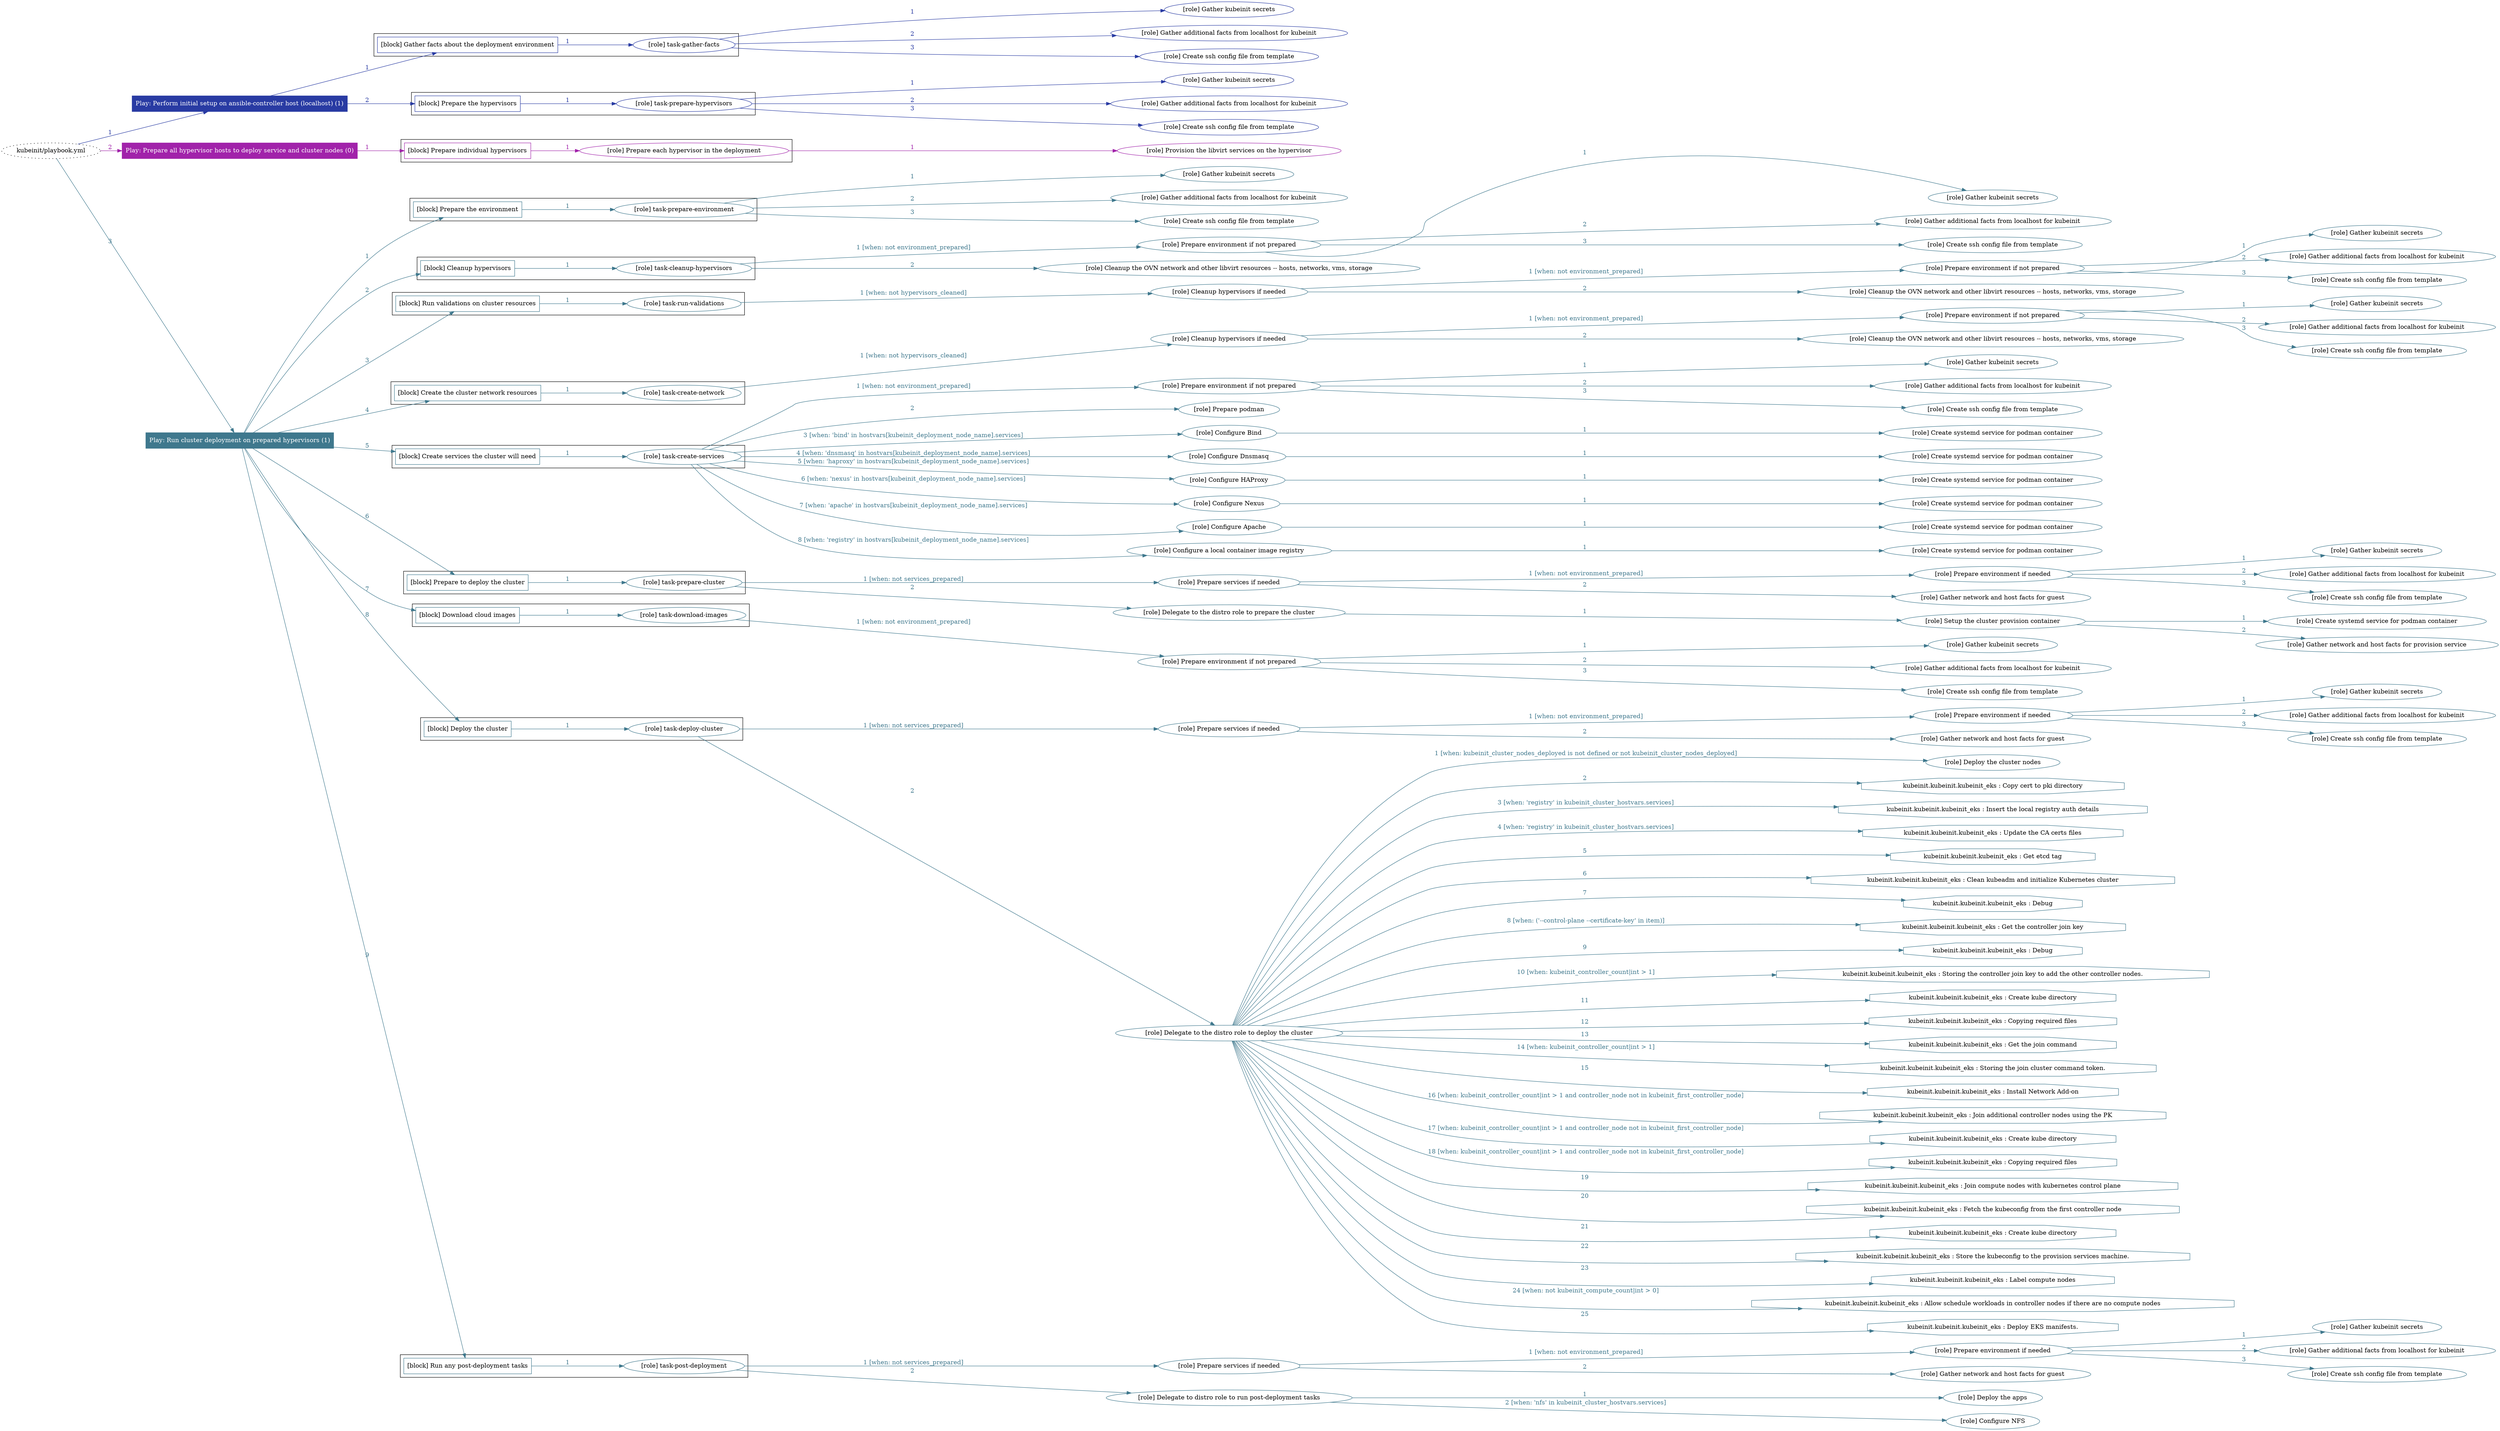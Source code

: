 digraph {
	graph [concentrate=true ordering=in rankdir=LR ratio=fill]
	edge [esep=5 sep=10]
	"kubeinit/playbook.yml" [id=root_node style=dotted]
	play_704953f3 [label="Play: Perform initial setup on ansible-controller host (localhost) (1)" color="#293ba3" fontcolor="#ffffff" id=play_704953f3 shape=box style=filled tooltip=localhost]
	"kubeinit/playbook.yml" -> play_704953f3 [label="1 " color="#293ba3" fontcolor="#293ba3" id=edge_46a66a36 labeltooltip="1 " tooltip="1 "]
	subgraph "Gather kubeinit secrets" {
		role_e578ee6f [label="[role] Gather kubeinit secrets" color="#293ba3" id=role_e578ee6f tooltip="Gather kubeinit secrets"]
	}
	subgraph "Gather additional facts from localhost for kubeinit" {
		role_933ebde8 [label="[role] Gather additional facts from localhost for kubeinit" color="#293ba3" id=role_933ebde8 tooltip="Gather additional facts from localhost for kubeinit"]
	}
	subgraph "Create ssh config file from template" {
		role_2090fb08 [label="[role] Create ssh config file from template" color="#293ba3" id=role_2090fb08 tooltip="Create ssh config file from template"]
	}
	subgraph "task-gather-facts" {
		role_cac793c9 [label="[role] task-gather-facts" color="#293ba3" id=role_cac793c9 tooltip="task-gather-facts"]
		role_cac793c9 -> role_e578ee6f [label="1 " color="#293ba3" fontcolor="#293ba3" id=edge_cf8e14df labeltooltip="1 " tooltip="1 "]
		role_cac793c9 -> role_933ebde8 [label="2 " color="#293ba3" fontcolor="#293ba3" id=edge_e880fc18 labeltooltip="2 " tooltip="2 "]
		role_cac793c9 -> role_2090fb08 [label="3 " color="#293ba3" fontcolor="#293ba3" id=edge_0fb18bcf labeltooltip="3 " tooltip="3 "]
	}
	subgraph "Gather kubeinit secrets" {
		role_0d64df18 [label="[role] Gather kubeinit secrets" color="#293ba3" id=role_0d64df18 tooltip="Gather kubeinit secrets"]
	}
	subgraph "Gather additional facts from localhost for kubeinit" {
		role_cf729e85 [label="[role] Gather additional facts from localhost for kubeinit" color="#293ba3" id=role_cf729e85 tooltip="Gather additional facts from localhost for kubeinit"]
	}
	subgraph "Create ssh config file from template" {
		role_d8ffea5d [label="[role] Create ssh config file from template" color="#293ba3" id=role_d8ffea5d tooltip="Create ssh config file from template"]
	}
	subgraph "task-prepare-hypervisors" {
		role_b52e2542 [label="[role] task-prepare-hypervisors" color="#293ba3" id=role_b52e2542 tooltip="task-prepare-hypervisors"]
		role_b52e2542 -> role_0d64df18 [label="1 " color="#293ba3" fontcolor="#293ba3" id=edge_f57bb362 labeltooltip="1 " tooltip="1 "]
		role_b52e2542 -> role_cf729e85 [label="2 " color="#293ba3" fontcolor="#293ba3" id=edge_2d4bad26 labeltooltip="2 " tooltip="2 "]
		role_b52e2542 -> role_d8ffea5d [label="3 " color="#293ba3" fontcolor="#293ba3" id=edge_5e2b7bff labeltooltip="3 " tooltip="3 "]
	}
	subgraph "Play: Perform initial setup on ansible-controller host (localhost) (1)" {
		play_704953f3 -> block_61db4b1b [label=1 color="#293ba3" fontcolor="#293ba3" id=edge_2c9fe30c labeltooltip=1 tooltip=1]
		subgraph cluster_block_61db4b1b {
			block_61db4b1b [label="[block] Gather facts about the deployment environment" color="#293ba3" id=block_61db4b1b labeltooltip="Gather facts about the deployment environment" shape=box tooltip="Gather facts about the deployment environment"]
			block_61db4b1b -> role_cac793c9 [label="1 " color="#293ba3" fontcolor="#293ba3" id=edge_a7f27512 labeltooltip="1 " tooltip="1 "]
		}
		play_704953f3 -> block_404efa82 [label=2 color="#293ba3" fontcolor="#293ba3" id=edge_17d5b74e labeltooltip=2 tooltip=2]
		subgraph cluster_block_404efa82 {
			block_404efa82 [label="[block] Prepare the hypervisors" color="#293ba3" id=block_404efa82 labeltooltip="Prepare the hypervisors" shape=box tooltip="Prepare the hypervisors"]
			block_404efa82 -> role_b52e2542 [label="1 " color="#293ba3" fontcolor="#293ba3" id=edge_01ae4b40 labeltooltip="1 " tooltip="1 "]
		}
	}
	play_4deb8d9a [label="Play: Prepare all hypervisor hosts to deploy service and cluster nodes (0)" color="#a122aa" fontcolor="#ffffff" id=play_4deb8d9a shape=box style=filled tooltip="Play: Prepare all hypervisor hosts to deploy service and cluster nodes (0)"]
	"kubeinit/playbook.yml" -> play_4deb8d9a [label="2 " color="#a122aa" fontcolor="#a122aa" id=edge_58b68dd4 labeltooltip="2 " tooltip="2 "]
	subgraph "Provision the libvirt services on the hypervisor" {
		role_c3083a6e [label="[role] Provision the libvirt services on the hypervisor" color="#a122aa" id=role_c3083a6e tooltip="Provision the libvirt services on the hypervisor"]
	}
	subgraph "Prepare each hypervisor in the deployment" {
		role_f706e01a [label="[role] Prepare each hypervisor in the deployment" color="#a122aa" id=role_f706e01a tooltip="Prepare each hypervisor in the deployment"]
		role_f706e01a -> role_c3083a6e [label="1 " color="#a122aa" fontcolor="#a122aa" id=edge_73fe9534 labeltooltip="1 " tooltip="1 "]
	}
	subgraph "Play: Prepare all hypervisor hosts to deploy service and cluster nodes (0)" {
		play_4deb8d9a -> block_409bd8c8 [label=1 color="#a122aa" fontcolor="#a122aa" id=edge_159fc861 labeltooltip=1 tooltip=1]
		subgraph cluster_block_409bd8c8 {
			block_409bd8c8 [label="[block] Prepare individual hypervisors" color="#a122aa" id=block_409bd8c8 labeltooltip="Prepare individual hypervisors" shape=box tooltip="Prepare individual hypervisors"]
			block_409bd8c8 -> role_f706e01a [label="1 " color="#a122aa" fontcolor="#a122aa" id=edge_667ad19b labeltooltip="1 " tooltip="1 "]
		}
	}
	play_236b0848 [label="Play: Run cluster deployment on prepared hypervisors (1)" color="#3f788d" fontcolor="#ffffff" id=play_236b0848 shape=box style=filled tooltip=localhost]
	"kubeinit/playbook.yml" -> play_236b0848 [label="3 " color="#3f788d" fontcolor="#3f788d" id=edge_7e402d79 labeltooltip="3 " tooltip="3 "]
	subgraph "Gather kubeinit secrets" {
		role_8acebaab [label="[role] Gather kubeinit secrets" color="#3f788d" id=role_8acebaab tooltip="Gather kubeinit secrets"]
	}
	subgraph "Gather additional facts from localhost for kubeinit" {
		role_c4d8e763 [label="[role] Gather additional facts from localhost for kubeinit" color="#3f788d" id=role_c4d8e763 tooltip="Gather additional facts from localhost for kubeinit"]
	}
	subgraph "Create ssh config file from template" {
		role_7ed8ca1f [label="[role] Create ssh config file from template" color="#3f788d" id=role_7ed8ca1f tooltip="Create ssh config file from template"]
	}
	subgraph "task-prepare-environment" {
		role_4f2fd010 [label="[role] task-prepare-environment" color="#3f788d" id=role_4f2fd010 tooltip="task-prepare-environment"]
		role_4f2fd010 -> role_8acebaab [label="1 " color="#3f788d" fontcolor="#3f788d" id=edge_a435458d labeltooltip="1 " tooltip="1 "]
		role_4f2fd010 -> role_c4d8e763 [label="2 " color="#3f788d" fontcolor="#3f788d" id=edge_ef9f86aa labeltooltip="2 " tooltip="2 "]
		role_4f2fd010 -> role_7ed8ca1f [label="3 " color="#3f788d" fontcolor="#3f788d" id=edge_15d69b41 labeltooltip="3 " tooltip="3 "]
	}
	subgraph "Gather kubeinit secrets" {
		role_84d72426 [label="[role] Gather kubeinit secrets" color="#3f788d" id=role_84d72426 tooltip="Gather kubeinit secrets"]
	}
	subgraph "Gather additional facts from localhost for kubeinit" {
		role_4f6b0dd9 [label="[role] Gather additional facts from localhost for kubeinit" color="#3f788d" id=role_4f6b0dd9 tooltip="Gather additional facts from localhost for kubeinit"]
	}
	subgraph "Create ssh config file from template" {
		role_9026a306 [label="[role] Create ssh config file from template" color="#3f788d" id=role_9026a306 tooltip="Create ssh config file from template"]
	}
	subgraph "Prepare environment if not prepared" {
		role_ba39a7da [label="[role] Prepare environment if not prepared" color="#3f788d" id=role_ba39a7da tooltip="Prepare environment if not prepared"]
		role_ba39a7da -> role_84d72426 [label="1 " color="#3f788d" fontcolor="#3f788d" id=edge_ed7eb72c labeltooltip="1 " tooltip="1 "]
		role_ba39a7da -> role_4f6b0dd9 [label="2 " color="#3f788d" fontcolor="#3f788d" id=edge_ab5f6ed0 labeltooltip="2 " tooltip="2 "]
		role_ba39a7da -> role_9026a306 [label="3 " color="#3f788d" fontcolor="#3f788d" id=edge_3f613eff labeltooltip="3 " tooltip="3 "]
	}
	subgraph "Cleanup the OVN network and other libvirt resources -- hosts, networks, vms, storage" {
		role_8160d26d [label="[role] Cleanup the OVN network and other libvirt resources -- hosts, networks, vms, storage" color="#3f788d" id=role_8160d26d tooltip="Cleanup the OVN network and other libvirt resources -- hosts, networks, vms, storage"]
	}
	subgraph "task-cleanup-hypervisors" {
		role_1003709e [label="[role] task-cleanup-hypervisors" color="#3f788d" id=role_1003709e tooltip="task-cleanup-hypervisors"]
		role_1003709e -> role_ba39a7da [label="1 [when: not environment_prepared]" color="#3f788d" fontcolor="#3f788d" id=edge_28839082 labeltooltip="1 [when: not environment_prepared]" tooltip="1 [when: not environment_prepared]"]
		role_1003709e -> role_8160d26d [label="2 " color="#3f788d" fontcolor="#3f788d" id=edge_454e0df8 labeltooltip="2 " tooltip="2 "]
	}
	subgraph "Gather kubeinit secrets" {
		role_4988bc7a [label="[role] Gather kubeinit secrets" color="#3f788d" id=role_4988bc7a tooltip="Gather kubeinit secrets"]
	}
	subgraph "Gather additional facts from localhost for kubeinit" {
		role_a1e5de5b [label="[role] Gather additional facts from localhost for kubeinit" color="#3f788d" id=role_a1e5de5b tooltip="Gather additional facts from localhost for kubeinit"]
	}
	subgraph "Create ssh config file from template" {
		role_2a2448a6 [label="[role] Create ssh config file from template" color="#3f788d" id=role_2a2448a6 tooltip="Create ssh config file from template"]
	}
	subgraph "Prepare environment if not prepared" {
		role_c3a61749 [label="[role] Prepare environment if not prepared" color="#3f788d" id=role_c3a61749 tooltip="Prepare environment if not prepared"]
		role_c3a61749 -> role_4988bc7a [label="1 " color="#3f788d" fontcolor="#3f788d" id=edge_4c5a437b labeltooltip="1 " tooltip="1 "]
		role_c3a61749 -> role_a1e5de5b [label="2 " color="#3f788d" fontcolor="#3f788d" id=edge_5ee99bb0 labeltooltip="2 " tooltip="2 "]
		role_c3a61749 -> role_2a2448a6 [label="3 " color="#3f788d" fontcolor="#3f788d" id=edge_3c401406 labeltooltip="3 " tooltip="3 "]
	}
	subgraph "Cleanup the OVN network and other libvirt resources -- hosts, networks, vms, storage" {
		role_c6e78770 [label="[role] Cleanup the OVN network and other libvirt resources -- hosts, networks, vms, storage" color="#3f788d" id=role_c6e78770 tooltip="Cleanup the OVN network and other libvirt resources -- hosts, networks, vms, storage"]
	}
	subgraph "Cleanup hypervisors if needed" {
		role_9b5a7380 [label="[role] Cleanup hypervisors if needed" color="#3f788d" id=role_9b5a7380 tooltip="Cleanup hypervisors if needed"]
		role_9b5a7380 -> role_c3a61749 [label="1 [when: not environment_prepared]" color="#3f788d" fontcolor="#3f788d" id=edge_5324d703 labeltooltip="1 [when: not environment_prepared]" tooltip="1 [when: not environment_prepared]"]
		role_9b5a7380 -> role_c6e78770 [label="2 " color="#3f788d" fontcolor="#3f788d" id=edge_8af9f9ea labeltooltip="2 " tooltip="2 "]
	}
	subgraph "task-run-validations" {
		role_6c515745 [label="[role] task-run-validations" color="#3f788d" id=role_6c515745 tooltip="task-run-validations"]
		role_6c515745 -> role_9b5a7380 [label="1 [when: not hypervisors_cleaned]" color="#3f788d" fontcolor="#3f788d" id=edge_c1b85149 labeltooltip="1 [when: not hypervisors_cleaned]" tooltip="1 [when: not hypervisors_cleaned]"]
	}
	subgraph "Gather kubeinit secrets" {
		role_8bcc68f5 [label="[role] Gather kubeinit secrets" color="#3f788d" id=role_8bcc68f5 tooltip="Gather kubeinit secrets"]
	}
	subgraph "Gather additional facts from localhost for kubeinit" {
		role_c1df6a48 [label="[role] Gather additional facts from localhost for kubeinit" color="#3f788d" id=role_c1df6a48 tooltip="Gather additional facts from localhost for kubeinit"]
	}
	subgraph "Create ssh config file from template" {
		role_ace28f1c [label="[role] Create ssh config file from template" color="#3f788d" id=role_ace28f1c tooltip="Create ssh config file from template"]
	}
	subgraph "Prepare environment if not prepared" {
		role_fa7c9c10 [label="[role] Prepare environment if not prepared" color="#3f788d" id=role_fa7c9c10 tooltip="Prepare environment if not prepared"]
		role_fa7c9c10 -> role_8bcc68f5 [label="1 " color="#3f788d" fontcolor="#3f788d" id=edge_9e7bc451 labeltooltip="1 " tooltip="1 "]
		role_fa7c9c10 -> role_c1df6a48 [label="2 " color="#3f788d" fontcolor="#3f788d" id=edge_237add49 labeltooltip="2 " tooltip="2 "]
		role_fa7c9c10 -> role_ace28f1c [label="3 " color="#3f788d" fontcolor="#3f788d" id=edge_fb74773d labeltooltip="3 " tooltip="3 "]
	}
	subgraph "Cleanup the OVN network and other libvirt resources -- hosts, networks, vms, storage" {
		role_3fe91ff2 [label="[role] Cleanup the OVN network and other libvirt resources -- hosts, networks, vms, storage" color="#3f788d" id=role_3fe91ff2 tooltip="Cleanup the OVN network and other libvirt resources -- hosts, networks, vms, storage"]
	}
	subgraph "Cleanup hypervisors if needed" {
		role_e7a07edc [label="[role] Cleanup hypervisors if needed" color="#3f788d" id=role_e7a07edc tooltip="Cleanup hypervisors if needed"]
		role_e7a07edc -> role_fa7c9c10 [label="1 [when: not environment_prepared]" color="#3f788d" fontcolor="#3f788d" id=edge_5bdfb42b labeltooltip="1 [when: not environment_prepared]" tooltip="1 [when: not environment_prepared]"]
		role_e7a07edc -> role_3fe91ff2 [label="2 " color="#3f788d" fontcolor="#3f788d" id=edge_8da2eacd labeltooltip="2 " tooltip="2 "]
	}
	subgraph "task-create-network" {
		role_23b794d0 [label="[role] task-create-network" color="#3f788d" id=role_23b794d0 tooltip="task-create-network"]
		role_23b794d0 -> role_e7a07edc [label="1 [when: not hypervisors_cleaned]" color="#3f788d" fontcolor="#3f788d" id=edge_bfadaedc labeltooltip="1 [when: not hypervisors_cleaned]" tooltip="1 [when: not hypervisors_cleaned]"]
	}
	subgraph "Gather kubeinit secrets" {
		role_8a8ee8fe [label="[role] Gather kubeinit secrets" color="#3f788d" id=role_8a8ee8fe tooltip="Gather kubeinit secrets"]
	}
	subgraph "Gather additional facts from localhost for kubeinit" {
		role_065e08c9 [label="[role] Gather additional facts from localhost for kubeinit" color="#3f788d" id=role_065e08c9 tooltip="Gather additional facts from localhost for kubeinit"]
	}
	subgraph "Create ssh config file from template" {
		role_925e5076 [label="[role] Create ssh config file from template" color="#3f788d" id=role_925e5076 tooltip="Create ssh config file from template"]
	}
	subgraph "Prepare environment if not prepared" {
		role_5ce17089 [label="[role] Prepare environment if not prepared" color="#3f788d" id=role_5ce17089 tooltip="Prepare environment if not prepared"]
		role_5ce17089 -> role_8a8ee8fe [label="1 " color="#3f788d" fontcolor="#3f788d" id=edge_05ea74c0 labeltooltip="1 " tooltip="1 "]
		role_5ce17089 -> role_065e08c9 [label="2 " color="#3f788d" fontcolor="#3f788d" id=edge_15421ba5 labeltooltip="2 " tooltip="2 "]
		role_5ce17089 -> role_925e5076 [label="3 " color="#3f788d" fontcolor="#3f788d" id=edge_c4cc1036 labeltooltip="3 " tooltip="3 "]
	}
	subgraph "Prepare podman" {
		role_344d3d7a [label="[role] Prepare podman" color="#3f788d" id=role_344d3d7a tooltip="Prepare podman"]
	}
	subgraph "Create systemd service for podman container" {
		role_b39686a7 [label="[role] Create systemd service for podman container" color="#3f788d" id=role_b39686a7 tooltip="Create systemd service for podman container"]
	}
	subgraph "Configure Bind" {
		role_6a6cc753 [label="[role] Configure Bind" color="#3f788d" id=role_6a6cc753 tooltip="Configure Bind"]
		role_6a6cc753 -> role_b39686a7 [label="1 " color="#3f788d" fontcolor="#3f788d" id=edge_5ebb9472 labeltooltip="1 " tooltip="1 "]
	}
	subgraph "Create systemd service for podman container" {
		role_ad95db41 [label="[role] Create systemd service for podman container" color="#3f788d" id=role_ad95db41 tooltip="Create systemd service for podman container"]
	}
	subgraph "Configure Dnsmasq" {
		role_b4add8ec [label="[role] Configure Dnsmasq" color="#3f788d" id=role_b4add8ec tooltip="Configure Dnsmasq"]
		role_b4add8ec -> role_ad95db41 [label="1 " color="#3f788d" fontcolor="#3f788d" id=edge_27ed9f1f labeltooltip="1 " tooltip="1 "]
	}
	subgraph "Create systemd service for podman container" {
		role_0c34d9b3 [label="[role] Create systemd service for podman container" color="#3f788d" id=role_0c34d9b3 tooltip="Create systemd service for podman container"]
	}
	subgraph "Configure HAProxy" {
		role_0071732b [label="[role] Configure HAProxy" color="#3f788d" id=role_0071732b tooltip="Configure HAProxy"]
		role_0071732b -> role_0c34d9b3 [label="1 " color="#3f788d" fontcolor="#3f788d" id=edge_b6c0e23f labeltooltip="1 " tooltip="1 "]
	}
	subgraph "Create systemd service for podman container" {
		role_55647277 [label="[role] Create systemd service for podman container" color="#3f788d" id=role_55647277 tooltip="Create systemd service for podman container"]
	}
	subgraph "Configure Nexus" {
		role_75a2e1c2 [label="[role] Configure Nexus" color="#3f788d" id=role_75a2e1c2 tooltip="Configure Nexus"]
		role_75a2e1c2 -> role_55647277 [label="1 " color="#3f788d" fontcolor="#3f788d" id=edge_2444e04c labeltooltip="1 " tooltip="1 "]
	}
	subgraph "Create systemd service for podman container" {
		role_187c8104 [label="[role] Create systemd service for podman container" color="#3f788d" id=role_187c8104 tooltip="Create systemd service for podman container"]
	}
	subgraph "Configure Apache" {
		role_7ee9b756 [label="[role] Configure Apache" color="#3f788d" id=role_7ee9b756 tooltip="Configure Apache"]
		role_7ee9b756 -> role_187c8104 [label="1 " color="#3f788d" fontcolor="#3f788d" id=edge_5a2ea92a labeltooltip="1 " tooltip="1 "]
	}
	subgraph "Create systemd service for podman container" {
		role_6b11bb5a [label="[role] Create systemd service for podman container" color="#3f788d" id=role_6b11bb5a tooltip="Create systemd service for podman container"]
	}
	subgraph "Configure a local container image registry" {
		role_09f51cbc [label="[role] Configure a local container image registry" color="#3f788d" id=role_09f51cbc tooltip="Configure a local container image registry"]
		role_09f51cbc -> role_6b11bb5a [label="1 " color="#3f788d" fontcolor="#3f788d" id=edge_9c229f3d labeltooltip="1 " tooltip="1 "]
	}
	subgraph "task-create-services" {
		role_652c636c [label="[role] task-create-services" color="#3f788d" id=role_652c636c tooltip="task-create-services"]
		role_652c636c -> role_5ce17089 [label="1 [when: not environment_prepared]" color="#3f788d" fontcolor="#3f788d" id=edge_58f8ddcb labeltooltip="1 [when: not environment_prepared]" tooltip="1 [when: not environment_prepared]"]
		role_652c636c -> role_344d3d7a [label="2 " color="#3f788d" fontcolor="#3f788d" id=edge_c97dcb28 labeltooltip="2 " tooltip="2 "]
		role_652c636c -> role_6a6cc753 [label="3 [when: 'bind' in hostvars[kubeinit_deployment_node_name].services]" color="#3f788d" fontcolor="#3f788d" id=edge_ba48b6ba labeltooltip="3 [when: 'bind' in hostvars[kubeinit_deployment_node_name].services]" tooltip="3 [when: 'bind' in hostvars[kubeinit_deployment_node_name].services]"]
		role_652c636c -> role_b4add8ec [label="4 [when: 'dnsmasq' in hostvars[kubeinit_deployment_node_name].services]" color="#3f788d" fontcolor="#3f788d" id=edge_e729e99c labeltooltip="4 [when: 'dnsmasq' in hostvars[kubeinit_deployment_node_name].services]" tooltip="4 [when: 'dnsmasq' in hostvars[kubeinit_deployment_node_name].services]"]
		role_652c636c -> role_0071732b [label="5 [when: 'haproxy' in hostvars[kubeinit_deployment_node_name].services]" color="#3f788d" fontcolor="#3f788d" id=edge_a0efed63 labeltooltip="5 [when: 'haproxy' in hostvars[kubeinit_deployment_node_name].services]" tooltip="5 [when: 'haproxy' in hostvars[kubeinit_deployment_node_name].services]"]
		role_652c636c -> role_75a2e1c2 [label="6 [when: 'nexus' in hostvars[kubeinit_deployment_node_name].services]" color="#3f788d" fontcolor="#3f788d" id=edge_bb57922b labeltooltip="6 [when: 'nexus' in hostvars[kubeinit_deployment_node_name].services]" tooltip="6 [when: 'nexus' in hostvars[kubeinit_deployment_node_name].services]"]
		role_652c636c -> role_7ee9b756 [label="7 [when: 'apache' in hostvars[kubeinit_deployment_node_name].services]" color="#3f788d" fontcolor="#3f788d" id=edge_bca082db labeltooltip="7 [when: 'apache' in hostvars[kubeinit_deployment_node_name].services]" tooltip="7 [when: 'apache' in hostvars[kubeinit_deployment_node_name].services]"]
		role_652c636c -> role_09f51cbc [label="8 [when: 'registry' in hostvars[kubeinit_deployment_node_name].services]" color="#3f788d" fontcolor="#3f788d" id=edge_eb098592 labeltooltip="8 [when: 'registry' in hostvars[kubeinit_deployment_node_name].services]" tooltip="8 [when: 'registry' in hostvars[kubeinit_deployment_node_name].services]"]
	}
	subgraph "Gather kubeinit secrets" {
		role_dd40e6b7 [label="[role] Gather kubeinit secrets" color="#3f788d" id=role_dd40e6b7 tooltip="Gather kubeinit secrets"]
	}
	subgraph "Gather additional facts from localhost for kubeinit" {
		role_533e158c [label="[role] Gather additional facts from localhost for kubeinit" color="#3f788d" id=role_533e158c tooltip="Gather additional facts from localhost for kubeinit"]
	}
	subgraph "Create ssh config file from template" {
		role_6d39aac2 [label="[role] Create ssh config file from template" color="#3f788d" id=role_6d39aac2 tooltip="Create ssh config file from template"]
	}
	subgraph "Prepare environment if needed" {
		role_01dc7976 [label="[role] Prepare environment if needed" color="#3f788d" id=role_01dc7976 tooltip="Prepare environment if needed"]
		role_01dc7976 -> role_dd40e6b7 [label="1 " color="#3f788d" fontcolor="#3f788d" id=edge_4162b7b4 labeltooltip="1 " tooltip="1 "]
		role_01dc7976 -> role_533e158c [label="2 " color="#3f788d" fontcolor="#3f788d" id=edge_f3a6a3c1 labeltooltip="2 " tooltip="2 "]
		role_01dc7976 -> role_6d39aac2 [label="3 " color="#3f788d" fontcolor="#3f788d" id=edge_46cad21e labeltooltip="3 " tooltip="3 "]
	}
	subgraph "Gather network and host facts for guest" {
		role_f2fb8e7f [label="[role] Gather network and host facts for guest" color="#3f788d" id=role_f2fb8e7f tooltip="Gather network and host facts for guest"]
	}
	subgraph "Prepare services if needed" {
		role_a2e0170a [label="[role] Prepare services if needed" color="#3f788d" id=role_a2e0170a tooltip="Prepare services if needed"]
		role_a2e0170a -> role_01dc7976 [label="1 [when: not environment_prepared]" color="#3f788d" fontcolor="#3f788d" id=edge_cd455d79 labeltooltip="1 [when: not environment_prepared]" tooltip="1 [when: not environment_prepared]"]
		role_a2e0170a -> role_f2fb8e7f [label="2 " color="#3f788d" fontcolor="#3f788d" id=edge_e7e54837 labeltooltip="2 " tooltip="2 "]
	}
	subgraph "Create systemd service for podman container" {
		role_560401f8 [label="[role] Create systemd service for podman container" color="#3f788d" id=role_560401f8 tooltip="Create systemd service for podman container"]
	}
	subgraph "Gather network and host facts for provision service" {
		role_65fba4e5 [label="[role] Gather network and host facts for provision service" color="#3f788d" id=role_65fba4e5 tooltip="Gather network and host facts for provision service"]
	}
	subgraph "Setup the cluster provision container" {
		role_8bbb7c1e [label="[role] Setup the cluster provision container" color="#3f788d" id=role_8bbb7c1e tooltip="Setup the cluster provision container"]
		role_8bbb7c1e -> role_560401f8 [label="1 " color="#3f788d" fontcolor="#3f788d" id=edge_b9bbe2b3 labeltooltip="1 " tooltip="1 "]
		role_8bbb7c1e -> role_65fba4e5 [label="2 " color="#3f788d" fontcolor="#3f788d" id=edge_f8a93198 labeltooltip="2 " tooltip="2 "]
	}
	subgraph "Delegate to the distro role to prepare the cluster" {
		role_639b91f8 [label="[role] Delegate to the distro role to prepare the cluster" color="#3f788d" id=role_639b91f8 tooltip="Delegate to the distro role to prepare the cluster"]
		role_639b91f8 -> role_8bbb7c1e [label="1 " color="#3f788d" fontcolor="#3f788d" id=edge_a74a5bc6 labeltooltip="1 " tooltip="1 "]
	}
	subgraph "task-prepare-cluster" {
		role_2656873f [label="[role] task-prepare-cluster" color="#3f788d" id=role_2656873f tooltip="task-prepare-cluster"]
		role_2656873f -> role_a2e0170a [label="1 [when: not services_prepared]" color="#3f788d" fontcolor="#3f788d" id=edge_23fb75db labeltooltip="1 [when: not services_prepared]" tooltip="1 [when: not services_prepared]"]
		role_2656873f -> role_639b91f8 [label="2 " color="#3f788d" fontcolor="#3f788d" id=edge_e24c0783 labeltooltip="2 " tooltip="2 "]
	}
	subgraph "Gather kubeinit secrets" {
		role_7b159499 [label="[role] Gather kubeinit secrets" color="#3f788d" id=role_7b159499 tooltip="Gather kubeinit secrets"]
	}
	subgraph "Gather additional facts from localhost for kubeinit" {
		role_47fddc60 [label="[role] Gather additional facts from localhost for kubeinit" color="#3f788d" id=role_47fddc60 tooltip="Gather additional facts from localhost for kubeinit"]
	}
	subgraph "Create ssh config file from template" {
		role_f22f0d81 [label="[role] Create ssh config file from template" color="#3f788d" id=role_f22f0d81 tooltip="Create ssh config file from template"]
	}
	subgraph "Prepare environment if not prepared" {
		role_adc9d7fa [label="[role] Prepare environment if not prepared" color="#3f788d" id=role_adc9d7fa tooltip="Prepare environment if not prepared"]
		role_adc9d7fa -> role_7b159499 [label="1 " color="#3f788d" fontcolor="#3f788d" id=edge_d9b4e6dd labeltooltip="1 " tooltip="1 "]
		role_adc9d7fa -> role_47fddc60 [label="2 " color="#3f788d" fontcolor="#3f788d" id=edge_b8871e9d labeltooltip="2 " tooltip="2 "]
		role_adc9d7fa -> role_f22f0d81 [label="3 " color="#3f788d" fontcolor="#3f788d" id=edge_6b1ae36d labeltooltip="3 " tooltip="3 "]
	}
	subgraph "task-download-images" {
		role_552cc431 [label="[role] task-download-images" color="#3f788d" id=role_552cc431 tooltip="task-download-images"]
		role_552cc431 -> role_adc9d7fa [label="1 [when: not environment_prepared]" color="#3f788d" fontcolor="#3f788d" id=edge_fb47f882 labeltooltip="1 [when: not environment_prepared]" tooltip="1 [when: not environment_prepared]"]
	}
	subgraph "Gather kubeinit secrets" {
		role_f2a90f91 [label="[role] Gather kubeinit secrets" color="#3f788d" id=role_f2a90f91 tooltip="Gather kubeinit secrets"]
	}
	subgraph "Gather additional facts from localhost for kubeinit" {
		role_d13bd701 [label="[role] Gather additional facts from localhost for kubeinit" color="#3f788d" id=role_d13bd701 tooltip="Gather additional facts from localhost for kubeinit"]
	}
	subgraph "Create ssh config file from template" {
		role_a28b6a2f [label="[role] Create ssh config file from template" color="#3f788d" id=role_a28b6a2f tooltip="Create ssh config file from template"]
	}
	subgraph "Prepare environment if needed" {
		role_130fa541 [label="[role] Prepare environment if needed" color="#3f788d" id=role_130fa541 tooltip="Prepare environment if needed"]
		role_130fa541 -> role_f2a90f91 [label="1 " color="#3f788d" fontcolor="#3f788d" id=edge_0029f578 labeltooltip="1 " tooltip="1 "]
		role_130fa541 -> role_d13bd701 [label="2 " color="#3f788d" fontcolor="#3f788d" id=edge_2269f35e labeltooltip="2 " tooltip="2 "]
		role_130fa541 -> role_a28b6a2f [label="3 " color="#3f788d" fontcolor="#3f788d" id=edge_4462365c labeltooltip="3 " tooltip="3 "]
	}
	subgraph "Gather network and host facts for guest" {
		role_f79689b3 [label="[role] Gather network and host facts for guest" color="#3f788d" id=role_f79689b3 tooltip="Gather network and host facts for guest"]
	}
	subgraph "Prepare services if needed" {
		role_7547d0a1 [label="[role] Prepare services if needed" color="#3f788d" id=role_7547d0a1 tooltip="Prepare services if needed"]
		role_7547d0a1 -> role_130fa541 [label="1 [when: not environment_prepared]" color="#3f788d" fontcolor="#3f788d" id=edge_27ad15cb labeltooltip="1 [when: not environment_prepared]" tooltip="1 [when: not environment_prepared]"]
		role_7547d0a1 -> role_f79689b3 [label="2 " color="#3f788d" fontcolor="#3f788d" id=edge_284475ae labeltooltip="2 " tooltip="2 "]
	}
	subgraph "Deploy the cluster nodes" {
		role_bec388de [label="[role] Deploy the cluster nodes" color="#3f788d" id=role_bec388de tooltip="Deploy the cluster nodes"]
	}
	subgraph "Delegate to the distro role to deploy the cluster" {
		role_ac82998b [label="[role] Delegate to the distro role to deploy the cluster" color="#3f788d" id=role_ac82998b tooltip="Delegate to the distro role to deploy the cluster"]
		role_ac82998b -> role_bec388de [label="1 [when: kubeinit_cluster_nodes_deployed is not defined or not kubeinit_cluster_nodes_deployed]" color="#3f788d" fontcolor="#3f788d" id=edge_448a1c5b labeltooltip="1 [when: kubeinit_cluster_nodes_deployed is not defined or not kubeinit_cluster_nodes_deployed]" tooltip="1 [when: kubeinit_cluster_nodes_deployed is not defined or not kubeinit_cluster_nodes_deployed]"]
		task_12e9f3ce [label="kubeinit.kubeinit.kubeinit_eks : Copy cert to pki directory" color="#3f788d" id=task_12e9f3ce shape=octagon tooltip="kubeinit.kubeinit.kubeinit_eks : Copy cert to pki directory"]
		role_ac82998b -> task_12e9f3ce [label="2 " color="#3f788d" fontcolor="#3f788d" id=edge_868488e2 labeltooltip="2 " tooltip="2 "]
		task_2a974173 [label="kubeinit.kubeinit.kubeinit_eks : Insert the local registry auth details" color="#3f788d" id=task_2a974173 shape=octagon tooltip="kubeinit.kubeinit.kubeinit_eks : Insert the local registry auth details"]
		role_ac82998b -> task_2a974173 [label="3 [when: 'registry' in kubeinit_cluster_hostvars.services]" color="#3f788d" fontcolor="#3f788d" id=edge_2fcab3d1 labeltooltip="3 [when: 'registry' in kubeinit_cluster_hostvars.services]" tooltip="3 [when: 'registry' in kubeinit_cluster_hostvars.services]"]
		task_6b2b9199 [label="kubeinit.kubeinit.kubeinit_eks : Update the CA certs files" color="#3f788d" id=task_6b2b9199 shape=octagon tooltip="kubeinit.kubeinit.kubeinit_eks : Update the CA certs files"]
		role_ac82998b -> task_6b2b9199 [label="4 [when: 'registry' in kubeinit_cluster_hostvars.services]" color="#3f788d" fontcolor="#3f788d" id=edge_8bc2ce46 labeltooltip="4 [when: 'registry' in kubeinit_cluster_hostvars.services]" tooltip="4 [when: 'registry' in kubeinit_cluster_hostvars.services]"]
		task_e4271e99 [label="kubeinit.kubeinit.kubeinit_eks : Get etcd tag" color="#3f788d" id=task_e4271e99 shape=octagon tooltip="kubeinit.kubeinit.kubeinit_eks : Get etcd tag"]
		role_ac82998b -> task_e4271e99 [label="5 " color="#3f788d" fontcolor="#3f788d" id=edge_71496340 labeltooltip="5 " tooltip="5 "]
		task_5b102b31 [label="kubeinit.kubeinit.kubeinit_eks : Clean kubeadm and initialize Kubernetes cluster" color="#3f788d" id=task_5b102b31 shape=octagon tooltip="kubeinit.kubeinit.kubeinit_eks : Clean kubeadm and initialize Kubernetes cluster"]
		role_ac82998b -> task_5b102b31 [label="6 " color="#3f788d" fontcolor="#3f788d" id=edge_145805ce labeltooltip="6 " tooltip="6 "]
		task_f7b8749f [label="kubeinit.kubeinit.kubeinit_eks : Debug" color="#3f788d" id=task_f7b8749f shape=octagon tooltip="kubeinit.kubeinit.kubeinit_eks : Debug"]
		role_ac82998b -> task_f7b8749f [label="7 " color="#3f788d" fontcolor="#3f788d" id=edge_cdd466d5 labeltooltip="7 " tooltip="7 "]
		task_0f45a15b [label="kubeinit.kubeinit.kubeinit_eks : Get the controller join key" color="#3f788d" id=task_0f45a15b shape=octagon tooltip="kubeinit.kubeinit.kubeinit_eks : Get the controller join key"]
		role_ac82998b -> task_0f45a15b [label="8 [when: ('--control-plane --certificate-key' in item)]" color="#3f788d" fontcolor="#3f788d" id=edge_566e081e labeltooltip="8 [when: ('--control-plane --certificate-key' in item)]" tooltip="8 [when: ('--control-plane --certificate-key' in item)]"]
		task_c346c347 [label="kubeinit.kubeinit.kubeinit_eks : Debug" color="#3f788d" id=task_c346c347 shape=octagon tooltip="kubeinit.kubeinit.kubeinit_eks : Debug"]
		role_ac82998b -> task_c346c347 [label="9 " color="#3f788d" fontcolor="#3f788d" id=edge_6445eefe labeltooltip="9 " tooltip="9 "]
		task_5be27ffe [label="kubeinit.kubeinit.kubeinit_eks : Storing the controller join key to add the other controller nodes." color="#3f788d" id=task_5be27ffe shape=octagon tooltip="kubeinit.kubeinit.kubeinit_eks : Storing the controller join key to add the other controller nodes."]
		role_ac82998b -> task_5be27ffe [label="10 [when: kubeinit_controller_count|int > 1]" color="#3f788d" fontcolor="#3f788d" id=edge_4354581c labeltooltip="10 [when: kubeinit_controller_count|int > 1]" tooltip="10 [when: kubeinit_controller_count|int > 1]"]
		task_402695f6 [label="kubeinit.kubeinit.kubeinit_eks : Create kube directory" color="#3f788d" id=task_402695f6 shape=octagon tooltip="kubeinit.kubeinit.kubeinit_eks : Create kube directory"]
		role_ac82998b -> task_402695f6 [label="11 " color="#3f788d" fontcolor="#3f788d" id=edge_4b36ece3 labeltooltip="11 " tooltip="11 "]
		task_933ce2f2 [label="kubeinit.kubeinit.kubeinit_eks : Copying required files" color="#3f788d" id=task_933ce2f2 shape=octagon tooltip="kubeinit.kubeinit.kubeinit_eks : Copying required files"]
		role_ac82998b -> task_933ce2f2 [label="12 " color="#3f788d" fontcolor="#3f788d" id=edge_d8a42c18 labeltooltip="12 " tooltip="12 "]
		task_f22978bf [label="kubeinit.kubeinit.kubeinit_eks : Get the join command" color="#3f788d" id=task_f22978bf shape=octagon tooltip="kubeinit.kubeinit.kubeinit_eks : Get the join command"]
		role_ac82998b -> task_f22978bf [label="13 " color="#3f788d" fontcolor="#3f788d" id=edge_eaba204d labeltooltip="13 " tooltip="13 "]
		task_e615d8e5 [label="kubeinit.kubeinit.kubeinit_eks : Storing the join cluster command token." color="#3f788d" id=task_e615d8e5 shape=octagon tooltip="kubeinit.kubeinit.kubeinit_eks : Storing the join cluster command token."]
		role_ac82998b -> task_e615d8e5 [label="14 [when: kubeinit_controller_count|int > 1]" color="#3f788d" fontcolor="#3f788d" id=edge_3bb5e819 labeltooltip="14 [when: kubeinit_controller_count|int > 1]" tooltip="14 [when: kubeinit_controller_count|int > 1]"]
		task_08818885 [label="kubeinit.kubeinit.kubeinit_eks : Install Network Add-on" color="#3f788d" id=task_08818885 shape=octagon tooltip="kubeinit.kubeinit.kubeinit_eks : Install Network Add-on"]
		role_ac82998b -> task_08818885 [label="15 " color="#3f788d" fontcolor="#3f788d" id=edge_75d8f848 labeltooltip="15 " tooltip="15 "]
		task_eb97114e [label="kubeinit.kubeinit.kubeinit_eks : Join additional controller nodes using the PK" color="#3f788d" id=task_eb97114e shape=octagon tooltip="kubeinit.kubeinit.kubeinit_eks : Join additional controller nodes using the PK"]
		role_ac82998b -> task_eb97114e [label="16 [when: kubeinit_controller_count|int > 1 and controller_node not in kubeinit_first_controller_node]" color="#3f788d" fontcolor="#3f788d" id=edge_2bf77b9e labeltooltip="16 [when: kubeinit_controller_count|int > 1 and controller_node not in kubeinit_first_controller_node]" tooltip="16 [when: kubeinit_controller_count|int > 1 and controller_node not in kubeinit_first_controller_node]"]
		task_bf1d446c [label="kubeinit.kubeinit.kubeinit_eks : Create kube directory" color="#3f788d" id=task_bf1d446c shape=octagon tooltip="kubeinit.kubeinit.kubeinit_eks : Create kube directory"]
		role_ac82998b -> task_bf1d446c [label="17 [when: kubeinit_controller_count|int > 1 and controller_node not in kubeinit_first_controller_node]" color="#3f788d" fontcolor="#3f788d" id=edge_92af9f88 labeltooltip="17 [when: kubeinit_controller_count|int > 1 and controller_node not in kubeinit_first_controller_node]" tooltip="17 [when: kubeinit_controller_count|int > 1 and controller_node not in kubeinit_first_controller_node]"]
		task_bb476cc9 [label="kubeinit.kubeinit.kubeinit_eks : Copying required files" color="#3f788d" id=task_bb476cc9 shape=octagon tooltip="kubeinit.kubeinit.kubeinit_eks : Copying required files"]
		role_ac82998b -> task_bb476cc9 [label="18 [when: kubeinit_controller_count|int > 1 and controller_node not in kubeinit_first_controller_node]" color="#3f788d" fontcolor="#3f788d" id=edge_0850ed4d labeltooltip="18 [when: kubeinit_controller_count|int > 1 and controller_node not in kubeinit_first_controller_node]" tooltip="18 [when: kubeinit_controller_count|int > 1 and controller_node not in kubeinit_first_controller_node]"]
		task_0f22487e [label="kubeinit.kubeinit.kubeinit_eks : Join compute nodes with kubernetes control plane" color="#3f788d" id=task_0f22487e shape=octagon tooltip="kubeinit.kubeinit.kubeinit_eks : Join compute nodes with kubernetes control plane"]
		role_ac82998b -> task_0f22487e [label="19 " color="#3f788d" fontcolor="#3f788d" id=edge_5bbcbdb8 labeltooltip="19 " tooltip="19 "]
		task_6db79736 [label="kubeinit.kubeinit.kubeinit_eks : Fetch the kubeconfig from the first controller node" color="#3f788d" id=task_6db79736 shape=octagon tooltip="kubeinit.kubeinit.kubeinit_eks : Fetch the kubeconfig from the first controller node"]
		role_ac82998b -> task_6db79736 [label="20 " color="#3f788d" fontcolor="#3f788d" id=edge_b08d6b0a labeltooltip="20 " tooltip="20 "]
		task_83278ce9 [label="kubeinit.kubeinit.kubeinit_eks : Create kube directory" color="#3f788d" id=task_83278ce9 shape=octagon tooltip="kubeinit.kubeinit.kubeinit_eks : Create kube directory"]
		role_ac82998b -> task_83278ce9 [label="21 " color="#3f788d" fontcolor="#3f788d" id=edge_a6420dd5 labeltooltip="21 " tooltip="21 "]
		task_2e24e71b [label="kubeinit.kubeinit.kubeinit_eks : Store the kubeconfig to the provision services machine." color="#3f788d" id=task_2e24e71b shape=octagon tooltip="kubeinit.kubeinit.kubeinit_eks : Store the kubeconfig to the provision services machine."]
		role_ac82998b -> task_2e24e71b [label="22 " color="#3f788d" fontcolor="#3f788d" id=edge_b45c82ce labeltooltip="22 " tooltip="22 "]
		task_a438d347 [label="kubeinit.kubeinit.kubeinit_eks : Label compute nodes" color="#3f788d" id=task_a438d347 shape=octagon tooltip="kubeinit.kubeinit.kubeinit_eks : Label compute nodes"]
		role_ac82998b -> task_a438d347 [label="23 " color="#3f788d" fontcolor="#3f788d" id=edge_6226c235 labeltooltip="23 " tooltip="23 "]
		task_78de4f6e [label="kubeinit.kubeinit.kubeinit_eks : Allow schedule workloads in controller nodes if there are no compute nodes" color="#3f788d" id=task_78de4f6e shape=octagon tooltip="kubeinit.kubeinit.kubeinit_eks : Allow schedule workloads in controller nodes if there are no compute nodes"]
		role_ac82998b -> task_78de4f6e [label="24 [when: not kubeinit_compute_count|int > 0]" color="#3f788d" fontcolor="#3f788d" id=edge_6b6f11f6 labeltooltip="24 [when: not kubeinit_compute_count|int > 0]" tooltip="24 [when: not kubeinit_compute_count|int > 0]"]
		task_a79c4da9 [label="kubeinit.kubeinit.kubeinit_eks : Deploy EKS manifests." color="#3f788d" id=task_a79c4da9 shape=octagon tooltip="kubeinit.kubeinit.kubeinit_eks : Deploy EKS manifests."]
		role_ac82998b -> task_a79c4da9 [label="25 " color="#3f788d" fontcolor="#3f788d" id=edge_13452b74 labeltooltip="25 " tooltip="25 "]
	}
	subgraph "task-deploy-cluster" {
		role_3eab5121 [label="[role] task-deploy-cluster" color="#3f788d" id=role_3eab5121 tooltip="task-deploy-cluster"]
		role_3eab5121 -> role_7547d0a1 [label="1 [when: not services_prepared]" color="#3f788d" fontcolor="#3f788d" id=edge_fad6d186 labeltooltip="1 [when: not services_prepared]" tooltip="1 [when: not services_prepared]"]
		role_3eab5121 -> role_ac82998b [label="2 " color="#3f788d" fontcolor="#3f788d" id=edge_fa41f931 labeltooltip="2 " tooltip="2 "]
	}
	subgraph "Gather kubeinit secrets" {
		role_b0a45800 [label="[role] Gather kubeinit secrets" color="#3f788d" id=role_b0a45800 tooltip="Gather kubeinit secrets"]
	}
	subgraph "Gather additional facts from localhost for kubeinit" {
		role_a47908e3 [label="[role] Gather additional facts from localhost for kubeinit" color="#3f788d" id=role_a47908e3 tooltip="Gather additional facts from localhost for kubeinit"]
	}
	subgraph "Create ssh config file from template" {
		role_d2c25312 [label="[role] Create ssh config file from template" color="#3f788d" id=role_d2c25312 tooltip="Create ssh config file from template"]
	}
	subgraph "Prepare environment if needed" {
		role_63ec89ba [label="[role] Prepare environment if needed" color="#3f788d" id=role_63ec89ba tooltip="Prepare environment if needed"]
		role_63ec89ba -> role_b0a45800 [label="1 " color="#3f788d" fontcolor="#3f788d" id=edge_2ca8243d labeltooltip="1 " tooltip="1 "]
		role_63ec89ba -> role_a47908e3 [label="2 " color="#3f788d" fontcolor="#3f788d" id=edge_eec3a929 labeltooltip="2 " tooltip="2 "]
		role_63ec89ba -> role_d2c25312 [label="3 " color="#3f788d" fontcolor="#3f788d" id=edge_5d600d66 labeltooltip="3 " tooltip="3 "]
	}
	subgraph "Gather network and host facts for guest" {
		role_cb8672fd [label="[role] Gather network and host facts for guest" color="#3f788d" id=role_cb8672fd tooltip="Gather network and host facts for guest"]
	}
	subgraph "Prepare services if needed" {
		role_1a0cd464 [label="[role] Prepare services if needed" color="#3f788d" id=role_1a0cd464 tooltip="Prepare services if needed"]
		role_1a0cd464 -> role_63ec89ba [label="1 [when: not environment_prepared]" color="#3f788d" fontcolor="#3f788d" id=edge_bde9ee81 labeltooltip="1 [when: not environment_prepared]" tooltip="1 [when: not environment_prepared]"]
		role_1a0cd464 -> role_cb8672fd [label="2 " color="#3f788d" fontcolor="#3f788d" id=edge_63e6ea78 labeltooltip="2 " tooltip="2 "]
	}
	subgraph "Deploy the apps" {
		role_8d794859 [label="[role] Deploy the apps" color="#3f788d" id=role_8d794859 tooltip="Deploy the apps"]
	}
	subgraph "Configure NFS" {
		role_8521274c [label="[role] Configure NFS" color="#3f788d" id=role_8521274c tooltip="Configure NFS"]
	}
	subgraph "Delegate to distro role to run post-deployment tasks" {
		role_94c944be [label="[role] Delegate to distro role to run post-deployment tasks" color="#3f788d" id=role_94c944be tooltip="Delegate to distro role to run post-deployment tasks"]
		role_94c944be -> role_8d794859 [label="1 " color="#3f788d" fontcolor="#3f788d" id=edge_45f8ee3a labeltooltip="1 " tooltip="1 "]
		role_94c944be -> role_8521274c [label="2 [when: 'nfs' in kubeinit_cluster_hostvars.services]" color="#3f788d" fontcolor="#3f788d" id=edge_495ce45d labeltooltip="2 [when: 'nfs' in kubeinit_cluster_hostvars.services]" tooltip="2 [when: 'nfs' in kubeinit_cluster_hostvars.services]"]
	}
	subgraph "task-post-deployment" {
		role_d00797fb [label="[role] task-post-deployment" color="#3f788d" id=role_d00797fb tooltip="task-post-deployment"]
		role_d00797fb -> role_1a0cd464 [label="1 [when: not services_prepared]" color="#3f788d" fontcolor="#3f788d" id=edge_2e385098 labeltooltip="1 [when: not services_prepared]" tooltip="1 [when: not services_prepared]"]
		role_d00797fb -> role_94c944be [label="2 " color="#3f788d" fontcolor="#3f788d" id=edge_f4a93179 labeltooltip="2 " tooltip="2 "]
	}
	subgraph "Play: Run cluster deployment on prepared hypervisors (1)" {
		play_236b0848 -> block_22727793 [label=1 color="#3f788d" fontcolor="#3f788d" id=edge_59c071b9 labeltooltip=1 tooltip=1]
		subgraph cluster_block_22727793 {
			block_22727793 [label="[block] Prepare the environment" color="#3f788d" id=block_22727793 labeltooltip="Prepare the environment" shape=box tooltip="Prepare the environment"]
			block_22727793 -> role_4f2fd010 [label="1 " color="#3f788d" fontcolor="#3f788d" id=edge_669e90f7 labeltooltip="1 " tooltip="1 "]
		}
		play_236b0848 -> block_638ba78f [label=2 color="#3f788d" fontcolor="#3f788d" id=edge_2150097d labeltooltip=2 tooltip=2]
		subgraph cluster_block_638ba78f {
			block_638ba78f [label="[block] Cleanup hypervisors" color="#3f788d" id=block_638ba78f labeltooltip="Cleanup hypervisors" shape=box tooltip="Cleanup hypervisors"]
			block_638ba78f -> role_1003709e [label="1 " color="#3f788d" fontcolor="#3f788d" id=edge_87c77077 labeltooltip="1 " tooltip="1 "]
		}
		play_236b0848 -> block_7ef2edd9 [label=3 color="#3f788d" fontcolor="#3f788d" id=edge_365df160 labeltooltip=3 tooltip=3]
		subgraph cluster_block_7ef2edd9 {
			block_7ef2edd9 [label="[block] Run validations on cluster resources" color="#3f788d" id=block_7ef2edd9 labeltooltip="Run validations on cluster resources" shape=box tooltip="Run validations on cluster resources"]
			block_7ef2edd9 -> role_6c515745 [label="1 " color="#3f788d" fontcolor="#3f788d" id=edge_74f79682 labeltooltip="1 " tooltip="1 "]
		}
		play_236b0848 -> block_62746aca [label=4 color="#3f788d" fontcolor="#3f788d" id=edge_db9c0866 labeltooltip=4 tooltip=4]
		subgraph cluster_block_62746aca {
			block_62746aca [label="[block] Create the cluster network resources" color="#3f788d" id=block_62746aca labeltooltip="Create the cluster network resources" shape=box tooltip="Create the cluster network resources"]
			block_62746aca -> role_23b794d0 [label="1 " color="#3f788d" fontcolor="#3f788d" id=edge_0c9e40d3 labeltooltip="1 " tooltip="1 "]
		}
		play_236b0848 -> block_cd0230be [label=5 color="#3f788d" fontcolor="#3f788d" id=edge_ba8bad6c labeltooltip=5 tooltip=5]
		subgraph cluster_block_cd0230be {
			block_cd0230be [label="[block] Create services the cluster will need" color="#3f788d" id=block_cd0230be labeltooltip="Create services the cluster will need" shape=box tooltip="Create services the cluster will need"]
			block_cd0230be -> role_652c636c [label="1 " color="#3f788d" fontcolor="#3f788d" id=edge_c4704401 labeltooltip="1 " tooltip="1 "]
		}
		play_236b0848 -> block_7adffa9d [label=6 color="#3f788d" fontcolor="#3f788d" id=edge_db545fb9 labeltooltip=6 tooltip=6]
		subgraph cluster_block_7adffa9d {
			block_7adffa9d [label="[block] Prepare to deploy the cluster" color="#3f788d" id=block_7adffa9d labeltooltip="Prepare to deploy the cluster" shape=box tooltip="Prepare to deploy the cluster"]
			block_7adffa9d -> role_2656873f [label="1 " color="#3f788d" fontcolor="#3f788d" id=edge_ed9e1fa4 labeltooltip="1 " tooltip="1 "]
		}
		play_236b0848 -> block_6a21e165 [label=7 color="#3f788d" fontcolor="#3f788d" id=edge_39f5b096 labeltooltip=7 tooltip=7]
		subgraph cluster_block_6a21e165 {
			block_6a21e165 [label="[block] Download cloud images" color="#3f788d" id=block_6a21e165 labeltooltip="Download cloud images" shape=box tooltip="Download cloud images"]
			block_6a21e165 -> role_552cc431 [label="1 " color="#3f788d" fontcolor="#3f788d" id=edge_784b64da labeltooltip="1 " tooltip="1 "]
		}
		play_236b0848 -> block_f415241b [label=8 color="#3f788d" fontcolor="#3f788d" id=edge_6633ba68 labeltooltip=8 tooltip=8]
		subgraph cluster_block_f415241b {
			block_f415241b [label="[block] Deploy the cluster" color="#3f788d" id=block_f415241b labeltooltip="Deploy the cluster" shape=box tooltip="Deploy the cluster"]
			block_f415241b -> role_3eab5121 [label="1 " color="#3f788d" fontcolor="#3f788d" id=edge_dde56602 labeltooltip="1 " tooltip="1 "]
		}
		play_236b0848 -> block_85148799 [label=9 color="#3f788d" fontcolor="#3f788d" id=edge_edb892f5 labeltooltip=9 tooltip=9]
		subgraph cluster_block_85148799 {
			block_85148799 [label="[block] Run any post-deployment tasks" color="#3f788d" id=block_85148799 labeltooltip="Run any post-deployment tasks" shape=box tooltip="Run any post-deployment tasks"]
			block_85148799 -> role_d00797fb [label="1 " color="#3f788d" fontcolor="#3f788d" id=edge_2dd451e3 labeltooltip="1 " tooltip="1 "]
		}
	}
}
